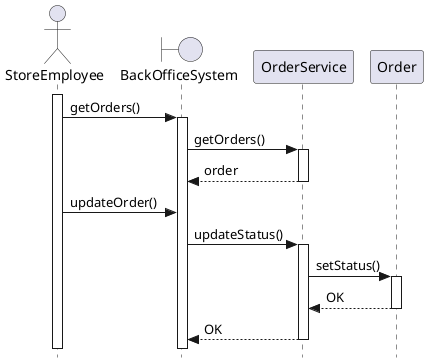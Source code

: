 
@startuml
skinparam style strictuml

actor StoreEmployee as store_employee order 0
boundary BackOfficeSystem as backoffice_controller order 2
participant OrderService as order_service order 3 
participant Order as order order 4 

activate store_employee

store_employee -> backoffice_controller++: getOrders()

'backoffice_controller --> order_service**: new()
backoffice_controller -> order_service ++: getOrders()
'order_service --> order**: new()
order_service --> backoffice_controller--: order

store_employee -> backoffice_controller : updateOrder()
backoffice_controller -> order_service ++: updateStatus()
order_service -> order ++: setStatus()
order --> order_service --: OK
order_service --> backoffice_controller --: OK

@enduml
